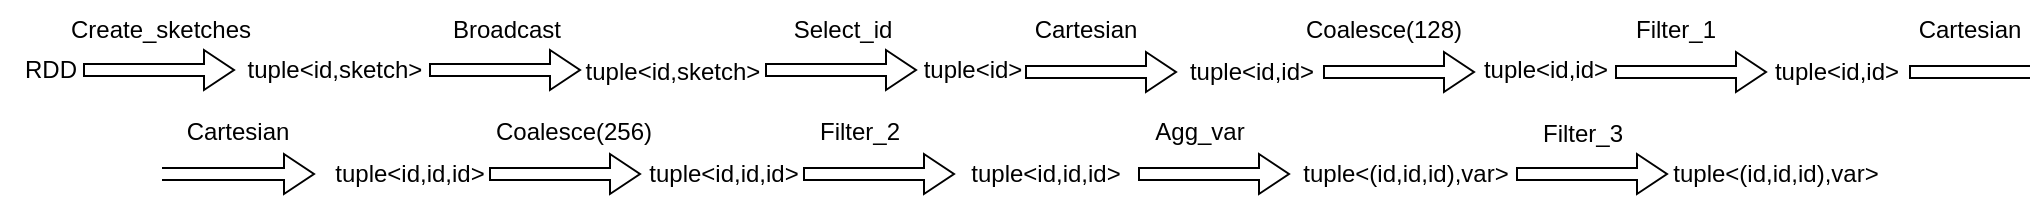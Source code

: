 <mxfile version="21.0.10" type="device"><diagram name="Page-1" id="I0y7xhpix4XiFEfHafqr"><mxGraphModel dx="2376" dy="787" grid="1" gridSize="10" guides="1" tooltips="1" connect="1" arrows="1" fold="1" page="1" pageScale="1" pageWidth="1169" pageHeight="827" math="0" shadow="0"><root><mxCell id="0"/><mxCell id="1" parent="0"/><mxCell id="29aMk_raYZUdLWVY0Ce4-2" value="" style="shape=singleArrow;whiteSpace=wrap;html=1;" parent="1" vertex="1"><mxGeometry x="112" y="106" width="75" height="20" as="geometry"/></mxCell><mxCell id="29aMk_raYZUdLWVY0Ce4-3" value="Cartesian" style="text;html=1;strokeColor=none;fillColor=none;align=center;verticalAlign=middle;whiteSpace=wrap;rounded=0;" parent="1" vertex="1"><mxGeometry x="112" y="80" width="60" height="30" as="geometry"/></mxCell><mxCell id="29aMk_raYZUdLWVY0Ce4-4" value="tuple&amp;lt;id,id&amp;gt;" style="text;html=1;strokeColor=none;fillColor=none;align=center;verticalAlign=middle;whiteSpace=wrap;rounded=0;" parent="1" vertex="1"><mxGeometry x="190" y="101" width="70" height="30" as="geometry"/></mxCell><mxCell id="29aMk_raYZUdLWVY0Ce4-5" value="" style="shape=singleArrow;whiteSpace=wrap;html=1;" parent="1" vertex="1"><mxGeometry x="261" y="106" width="75" height="20" as="geometry"/></mxCell><mxCell id="29aMk_raYZUdLWVY0Ce4-6" value="Filter_1" style="text;html=1;strokeColor=none;fillColor=none;align=center;verticalAlign=middle;whiteSpace=wrap;rounded=0;" parent="1" vertex="1"><mxGeometry x="407" y="80" width="60" height="30" as="geometry"/></mxCell><mxCell id="29aMk_raYZUdLWVY0Ce4-7" value="tuple&amp;lt;id,id&amp;gt;" style="text;html=1;strokeColor=none;fillColor=none;align=center;verticalAlign=middle;whiteSpace=wrap;rounded=0;" parent="1" vertex="1"><mxGeometry x="337" y="100" width="70" height="30" as="geometry"/></mxCell><mxCell id="29aMk_raYZUdLWVY0Ce4-10" value="" style="shape=singleArrow;whiteSpace=wrap;html=1;" parent="1" vertex="1"><mxGeometry x="407" y="106" width="75" height="20" as="geometry"/></mxCell><mxCell id="29aMk_raYZUdLWVY0Ce4-11" value="Coalesce(128)" style="text;html=1;strokeColor=none;fillColor=none;align=center;verticalAlign=middle;whiteSpace=wrap;rounded=0;" parent="1" vertex="1"><mxGeometry x="261" y="80" width="60" height="30" as="geometry"/></mxCell><mxCell id="29aMk_raYZUdLWVY0Ce4-14" value="tuple&amp;lt;id,id&amp;gt;" style="text;html=1;align=center;verticalAlign=middle;resizable=0;points=[];autosize=1;strokeColor=none;fillColor=none;" parent="1" vertex="1"><mxGeometry x="472" y="101" width="90" height="30" as="geometry"/></mxCell><mxCell id="29aMk_raYZUdLWVY0Ce4-16" value="Cartesian" style="text;html=1;strokeColor=none;fillColor=none;align=center;verticalAlign=middle;whiteSpace=wrap;rounded=0;" parent="1" vertex="1"><mxGeometry x="554" y="80" width="60" height="30" as="geometry"/></mxCell><mxCell id="29aMk_raYZUdLWVY0Ce4-18" value="tuple&amp;lt;id,id,id&amp;gt;" style="text;html=1;strokeColor=none;fillColor=none;align=center;verticalAlign=middle;whiteSpace=wrap;rounded=0;" parent="1" vertex="1"><mxGeometry x="-231" y="152" width="70" height="30" as="geometry"/></mxCell><mxCell id="29aMk_raYZUdLWVY0Ce4-20" value="Coalesce(256)" style="text;html=1;strokeColor=none;fillColor=none;align=center;verticalAlign=middle;whiteSpace=wrap;rounded=0;" parent="1" vertex="1"><mxGeometry x="-144.5" y="131" width="60" height="30" as="geometry"/></mxCell><mxCell id="29aMk_raYZUdLWVY0Ce4-21" value="tuple&amp;lt;id,id,id&amp;gt;" style="text;html=1;strokeColor=none;fillColor=none;align=center;verticalAlign=middle;whiteSpace=wrap;rounded=0;" parent="1" vertex="1"><mxGeometry x="-74" y="152" width="70" height="30" as="geometry"/></mxCell><mxCell id="29aMk_raYZUdLWVY0Ce4-23" value="" style="shape=singleArrow;whiteSpace=wrap;html=1;" parent="1" vertex="1"><mxGeometry x="168.5" y="157" width="75" height="20" as="geometry"/></mxCell><mxCell id="29aMk_raYZUdLWVY0Ce4-24" value="Agg_var" style="text;html=1;strokeColor=none;fillColor=none;align=center;verticalAlign=middle;whiteSpace=wrap;rounded=0;" parent="1" vertex="1"><mxGeometry x="168.5" y="131" width="60" height="30" as="geometry"/></mxCell><mxCell id="29aMk_raYZUdLWVY0Ce4-29" value="tuple&amp;lt;(id,id,id),var&amp;gt;" style="text;html=1;strokeColor=none;fillColor=none;align=center;verticalAlign=middle;whiteSpace=wrap;rounded=0;" parent="1" vertex="1"><mxGeometry x="271.5" y="152" width="60" height="30" as="geometry"/></mxCell><mxCell id="29aMk_raYZUdLWVY0Ce4-34" value="" style="shape=singleArrow;whiteSpace=wrap;html=1;allowArrows=1;" parent="1" vertex="1"><mxGeometry x="-319" y="157" width="75" height="20" as="geometry"/></mxCell><mxCell id="29aMk_raYZUdLWVY0Ce4-38" value="" style="verticalLabelPosition=bottom;verticalAlign=top;html=1;shape=mxgraph.basic.rect;fillColor2=none;strokeWidth=1;size=20;indent=100;labelBorderColor=none;strokeColor=default;left=0;right=0;rotation=-180;" parent="1" vertex="1"><mxGeometry x="-320" y="164" width="60" height="6" as="geometry"/></mxCell><mxCell id="k0cft0AC0BxCBgOVcBzi-5" value="" style="shape=singleArrow;whiteSpace=wrap;html=1;" parent="1" vertex="1"><mxGeometry x="357.5" y="157" width="75" height="20" as="geometry"/></mxCell><mxCell id="k0cft0AC0BxCBgOVcBzi-6" value="Filter_3" style="text;html=1;align=center;verticalAlign=middle;resizable=0;points=[];autosize=1;strokeColor=none;fillColor=none;" parent="1" vertex="1"><mxGeometry x="359.5" y="132" width="60" height="30" as="geometry"/></mxCell><mxCell id="k0cft0AC0BxCBgOVcBzi-9" value="" style="verticalLabelPosition=bottom;verticalAlign=top;html=1;shape=mxgraph.basic.rect;fillColor2=none;strokeWidth=1;size=20;indent=100;labelBorderColor=none;strokeColor=default;left=1;right=0;" parent="1" vertex="1"><mxGeometry x="554" y="113" width="60" height="6" as="geometry"/></mxCell><mxCell id="d2s9STIImIGLifkmV2s1-9" value="tuple&amp;lt;id,id,id&amp;gt;" style="text;html=1;strokeColor=none;fillColor=none;align=center;verticalAlign=middle;whiteSpace=wrap;rounded=0;" parent="1" vertex="1"><mxGeometry x="87" y="152" width="70" height="30" as="geometry"/></mxCell><mxCell id="d2s9STIImIGLifkmV2s1-10" value="" style="shape=singleArrow;whiteSpace=wrap;html=1;" parent="1" vertex="1"><mxGeometry x="1" y="157" width="75" height="20" as="geometry"/></mxCell><mxCell id="d2s9STIImIGLifkmV2s1-11" value="Filter_2" style="text;html=1;strokeColor=none;fillColor=none;align=center;verticalAlign=middle;whiteSpace=wrap;rounded=0;" parent="1" vertex="1"><mxGeometry x="-1" y="131" width="60" height="30" as="geometry"/></mxCell><mxCell id="d2s9STIImIGLifkmV2s1-12" value="tuple&amp;lt;(id,id,id),var&amp;gt;" style="text;html=1;strokeColor=none;fillColor=none;align=center;verticalAlign=middle;whiteSpace=wrap;rounded=0;" parent="1" vertex="1"><mxGeometry x="457" y="152" width="60" height="30" as="geometry"/></mxCell><mxCell id="L9zFPWd9sF9lke97eYOb-2" value="" style="shape=singleArrow;whiteSpace=wrap;html=1;" vertex="1" parent="1"><mxGeometry x="-18" y="105" width="75" height="20" as="geometry"/></mxCell><mxCell id="L9zFPWd9sF9lke97eYOb-3" value="tuple&amp;lt;id&amp;gt;" style="text;html=1;align=center;verticalAlign=middle;resizable=0;points=[];autosize=1;strokeColor=none;fillColor=none;" vertex="1" parent="1"><mxGeometry x="50" y="100" width="70" height="30" as="geometry"/></mxCell><mxCell id="L9zFPWd9sF9lke97eYOb-4" value="Select_id" style="text;html=1;align=center;verticalAlign=middle;resizable=0;points=[];autosize=1;strokeColor=none;fillColor=none;" vertex="1" parent="1"><mxGeometry x="-15.5" y="80" width="70" height="30" as="geometry"/></mxCell><mxCell id="L9zFPWd9sF9lke97eYOb-5" value="" style="shape=singleArrow;whiteSpace=wrap;html=1;" vertex="1" parent="1"><mxGeometry x="-359" y="105" width="75" height="20" as="geometry"/></mxCell><mxCell id="L9zFPWd9sF9lke97eYOb-6" value="RDD" style="text;html=1;align=center;verticalAlign=middle;resizable=0;points=[];autosize=1;strokeColor=none;fillColor=none;" vertex="1" parent="1"><mxGeometry x="-401" y="100" width="50" height="30" as="geometry"/></mxCell><mxCell id="L9zFPWd9sF9lke97eYOb-7" value="Broadcast" style="text;html=1;align=center;verticalAlign=middle;resizable=0;points=[];autosize=1;strokeColor=none;fillColor=none;" vertex="1" parent="1"><mxGeometry x="-188.5" y="80" width="80" height="30" as="geometry"/></mxCell><mxCell id="L9zFPWd9sF9lke97eYOb-8" value="" style="shape=singleArrow;whiteSpace=wrap;html=1;" vertex="1" parent="1"><mxGeometry x="-186" y="105" width="75" height="20" as="geometry"/></mxCell><mxCell id="L9zFPWd9sF9lke97eYOb-9" value="tuple&amp;lt;id,sketch&amp;gt;" style="text;html=1;align=center;verticalAlign=middle;resizable=0;points=[];autosize=1;strokeColor=none;fillColor=none;" vertex="1" parent="1"><mxGeometry x="-289" y="100" width="110" height="30" as="geometry"/></mxCell><mxCell id="L9zFPWd9sF9lke97eYOb-10" value="Create_sketches" style="text;html=1;align=center;verticalAlign=middle;resizable=0;points=[];autosize=1;strokeColor=none;fillColor=none;" vertex="1" parent="1"><mxGeometry x="-376.5" y="80" width="110" height="30" as="geometry"/></mxCell><mxCell id="L9zFPWd9sF9lke97eYOb-11" value="tuple&amp;lt;id,sketch&amp;gt;" style="text;html=1;align=center;verticalAlign=middle;resizable=0;points=[];autosize=1;strokeColor=none;fillColor=none;" vertex="1" parent="1"><mxGeometry x="-120.5" y="101" width="110" height="30" as="geometry"/></mxCell><mxCell id="L9zFPWd9sF9lke97eYOb-13" value="" style="shape=singleArrow;whiteSpace=wrap;html=1;" vertex="1" parent="1"><mxGeometry x="-156" y="157" width="75" height="20" as="geometry"/></mxCell><mxCell id="L9zFPWd9sF9lke97eYOb-14" value="Cartesian" style="text;html=1;strokeColor=none;fillColor=none;align=center;verticalAlign=middle;whiteSpace=wrap;rounded=0;" vertex="1" parent="1"><mxGeometry x="-312" y="131" width="60" height="30" as="geometry"/></mxCell></root></mxGraphModel></diagram></mxfile>